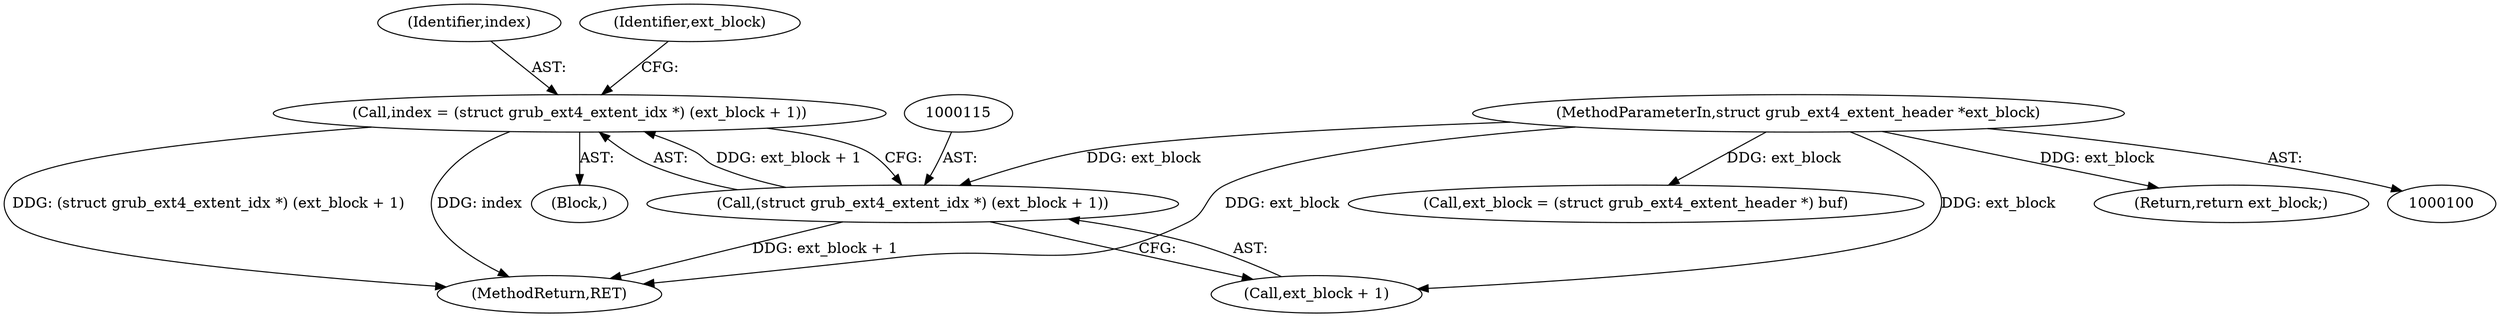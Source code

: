 digraph "0_radare2_65000a7fd9eea62359e6d6714f17b94a99a82edd_1@pointer" {
"1000112" [label="(Call,index = (struct grub_ext4_extent_idx *) (ext_block + 1))"];
"1000114" [label="(Call,(struct grub_ext4_extent_idx *) (ext_block + 1))"];
"1000103" [label="(MethodParameterIn,struct grub_ext4_extent_header *ext_block)"];
"1000113" [label="(Identifier,index)"];
"1000116" [label="(Call,ext_block + 1)"];
"1000109" [label="(Block,)"];
"1000201" [label="(Call,ext_block = (struct grub_ext4_extent_header *) buf)"];
"1000114" [label="(Call,(struct grub_ext4_extent_idx *) (ext_block + 1))"];
"1000103" [label="(MethodParameterIn,struct grub_ext4_extent_header *ext_block)"];
"1000112" [label="(Call,index = (struct grub_ext4_extent_idx *) (ext_block + 1))"];
"1000206" [label="(MethodReturn,RET)"];
"1000134" [label="(Return,return ext_block;)"];
"1000123" [label="(Identifier,ext_block)"];
"1000112" -> "1000109"  [label="AST: "];
"1000112" -> "1000114"  [label="CFG: "];
"1000113" -> "1000112"  [label="AST: "];
"1000114" -> "1000112"  [label="AST: "];
"1000123" -> "1000112"  [label="CFG: "];
"1000112" -> "1000206"  [label="DDG: (struct grub_ext4_extent_idx *) (ext_block + 1)"];
"1000112" -> "1000206"  [label="DDG: index"];
"1000114" -> "1000112"  [label="DDG: ext_block + 1"];
"1000114" -> "1000116"  [label="CFG: "];
"1000115" -> "1000114"  [label="AST: "];
"1000116" -> "1000114"  [label="AST: "];
"1000114" -> "1000206"  [label="DDG: ext_block + 1"];
"1000103" -> "1000114"  [label="DDG: ext_block"];
"1000103" -> "1000100"  [label="AST: "];
"1000103" -> "1000206"  [label="DDG: ext_block"];
"1000103" -> "1000116"  [label="DDG: ext_block"];
"1000103" -> "1000134"  [label="DDG: ext_block"];
"1000103" -> "1000201"  [label="DDG: ext_block"];
}
